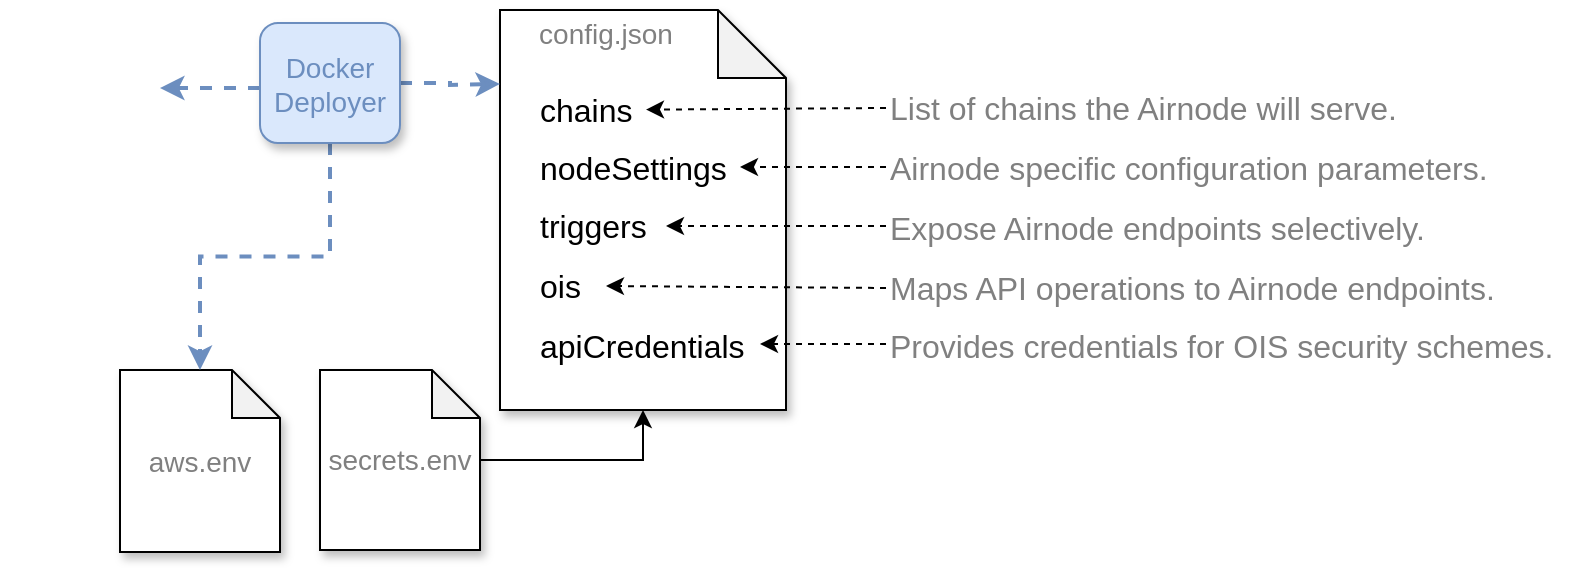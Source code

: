 <mxfile version="15.4.0" type="device"><diagram id="mT2qd8aw5n1E3S2MTiCz" name="Page-1"><mxGraphModel dx="1106" dy="860" grid="1" gridSize="10" guides="1" tooltips="1" connect="1" arrows="1" fold="1" page="1" pageScale="1" pageWidth="850" pageHeight="1100" background="none" math="0" shadow="0"><root><mxCell id="0"/><mxCell id="1" parent="0"/><mxCell id="nz9i8vKxkm-LMwYKm1jx-1" value="" style="shape=note;whiteSpace=wrap;html=1;backgroundOutline=1;darkOpacity=0.05;fontSize=14;size=34;shadow=1;" parent="1" vertex="1"><mxGeometry x="280" y="20" width="143" height="200" as="geometry"/></mxCell><mxCell id="nz9i8vKxkm-LMwYKm1jx-6" value="&lt;font style=&quot;font-size: 16px;&quot;&gt;Maps API operations to Airnode endpoints.&lt;/font&gt;" style="text;html=1;strokeColor=none;fillColor=none;align=left;verticalAlign=middle;whiteSpace=wrap;rounded=0;sketch=0;fontSize=16;fontColor=#808080;" parent="1" vertex="1"><mxGeometry x="473" y="149" width="327" height="20" as="geometry"/></mxCell><mxCell id="nz9i8vKxkm-LMwYKm1jx-8" value="Expose Airnode endpoints selectively." style="text;html=1;strokeColor=none;fillColor=none;align=left;verticalAlign=middle;whiteSpace=wrap;rounded=0;sketch=0;fontSize=16;fontColor=#808080;" parent="1" vertex="1"><mxGeometry x="473" y="119" width="327" height="20" as="geometry"/></mxCell><mxCell id="nz9i8vKxkm-LMwYKm1jx-9" value="Airnode specific configuration parameters." style="text;html=1;strokeColor=none;fillColor=none;align=left;verticalAlign=middle;whiteSpace=wrap;rounded=0;sketch=0;fontSize=16;fontColor=#808080;" parent="1" vertex="1"><mxGeometry x="473" y="88.5" width="327" height="20" as="geometry"/></mxCell><mxCell id="nz9i8vKxkm-LMwYKm1jx-23" value="config.json" style="text;html=1;strokeColor=none;fillColor=none;align=center;verticalAlign=middle;whiteSpace=wrap;rounded=0;shadow=1;sketch=0;fontColor=#808080;fontSize=14;" parent="1" vertex="1"><mxGeometry x="308" y="22" width="50" height="20" as="geometry"/></mxCell><mxCell id="OLD41ySUi8Ef40snu-Cn-1" style="edgeStyle=orthogonalEdgeStyle;rounded=0;orthogonalLoop=1;jettySize=auto;html=1;entryX=0.5;entryY=1;entryDx=0;entryDy=0;entryPerimeter=0;" parent="1" source="nz9i8vKxkm-LMwYKm1jx-24" target="nz9i8vKxkm-LMwYKm1jx-1" edge="1"><mxGeometry relative="1" as="geometry"><mxPoint x="360" y="280" as="targetPoint"/><Array as="points"><mxPoint x="352" y="245"/></Array></mxGeometry></mxCell><mxCell id="nz9i8vKxkm-LMwYKm1jx-24" value="&lt;span style=&quot;color: rgb(128 , 128 , 128)&quot;&gt;secrets.env&lt;/span&gt;" style="shape=note;whiteSpace=wrap;html=1;backgroundOutline=1;darkOpacity=0.05;fontSize=14;size=24;shadow=1;" parent="1" vertex="1"><mxGeometry x="190" y="200" width="80" height="90" as="geometry"/></mxCell><mxCell id="pkysSd6FZ5iRAVhKFhNl-2" value="" style="endArrow=classic;html=1;entryX=1;entryY=0.5;entryDx=0;entryDy=0;dashed=1;exitX=0;exitY=0.5;exitDx=0;exitDy=0;" parent="1" source="nz9i8vKxkm-LMwYKm1jx-6" target="pkysSd6FZ5iRAVhKFhNl-8" edge="1"><mxGeometry width="50" height="50" relative="1" as="geometry"><mxPoint x="460" y="158" as="sourcePoint"/><mxPoint x="347" y="118" as="targetPoint"/></mxGeometry></mxCell><mxCell id="pkysSd6FZ5iRAVhKFhNl-3" value="&lt;font style=&quot;font-size: 16px&quot;&gt;chains&lt;/font&gt;" style="text;html=1;strokeColor=none;fillColor=none;align=left;verticalAlign=middle;whiteSpace=wrap;rounded=0;" parent="1" vertex="1"><mxGeometry x="298" y="60" width="55" height="20" as="geometry"/></mxCell><mxCell id="pkysSd6FZ5iRAVhKFhNl-4" value="&lt;font style=&quot;font-size: 16px&quot;&gt;apiCredentials&lt;/font&gt;" style="text;html=1;strokeColor=none;fillColor=none;align=left;verticalAlign=middle;whiteSpace=wrap;rounded=0;" parent="1" vertex="1"><mxGeometry x="298" y="178" width="102" height="20" as="geometry"/></mxCell><mxCell id="pkysSd6FZ5iRAVhKFhNl-6" value="&lt;font style=&quot;font-size: 16px&quot;&gt;nodeSettings&lt;br&gt;&lt;/font&gt;" style="text;html=1;strokeColor=none;fillColor=none;align=left;verticalAlign=middle;whiteSpace=wrap;rounded=0;" parent="1" vertex="1"><mxGeometry x="298" y="88.5" width="105" height="20" as="geometry"/></mxCell><mxCell id="pkysSd6FZ5iRAVhKFhNl-7" value="&lt;font style=&quot;font-size: 16px&quot;&gt;triggers&lt;br&gt;&lt;/font&gt;" style="text;html=1;strokeColor=none;fillColor=none;align=left;verticalAlign=middle;whiteSpace=wrap;rounded=0;" parent="1" vertex="1"><mxGeometry x="298" y="118" width="65" height="20" as="geometry"/></mxCell><mxCell id="pkysSd6FZ5iRAVhKFhNl-8" value="&lt;font style=&quot;font-size: 16px&quot;&gt;ois&lt;/font&gt;" style="text;html=1;strokeColor=none;fillColor=none;align=left;verticalAlign=middle;whiteSpace=wrap;rounded=0;" parent="1" vertex="1"><mxGeometry x="298" y="148" width="35" height="20" as="geometry"/></mxCell><mxCell id="pkysSd6FZ5iRAVhKFhNl-19" value="" style="endArrow=classic;html=1;dashed=1;entryX=1;entryY=0.5;entryDx=0;entryDy=0;exitX=0;exitY=0.5;exitDx=0;exitDy=0;" parent="1" target="pkysSd6FZ5iRAVhKFhNl-7" edge="1"><mxGeometry width="50" height="50" relative="1" as="geometry"><mxPoint x="473" y="128" as="sourcePoint"/><mxPoint x="380" y="325" as="targetPoint"/></mxGeometry></mxCell><mxCell id="pkysSd6FZ5iRAVhKFhNl-20" value="" style="endArrow=classic;html=1;dashed=1;" parent="1" source="nz9i8vKxkm-LMwYKm1jx-9" edge="1"><mxGeometry width="50" height="50" relative="1" as="geometry"><mxPoint x="473" y="98.5" as="sourcePoint"/><mxPoint x="400" y="98.5" as="targetPoint"/></mxGeometry></mxCell><mxCell id="pkysSd6FZ5iRAVhKFhNl-22" value="Provides credentials for OIS security schemes." style="text;html=1;strokeColor=none;fillColor=none;align=left;verticalAlign=middle;whiteSpace=wrap;rounded=0;sketch=0;fontSize=16;fontColor=#808080;" parent="1" vertex="1"><mxGeometry x="473" y="178" width="347" height="20" as="geometry"/></mxCell><mxCell id="pkysSd6FZ5iRAVhKFhNl-23" value="" style="endArrow=classic;html=1;dashed=1;exitX=0;exitY=0.5;exitDx=0;exitDy=0;" parent="1" edge="1"><mxGeometry width="50" height="50" relative="1" as="geometry"><mxPoint x="473" y="187" as="sourcePoint"/><mxPoint x="410" y="187" as="targetPoint"/></mxGeometry></mxCell><mxCell id="pkysSd6FZ5iRAVhKFhNl-24" value="List of chains the Airnode will serve." style="text;html=1;strokeColor=none;fillColor=none;align=left;verticalAlign=middle;whiteSpace=wrap;rounded=0;sketch=0;fontSize=16;fontColor=#808080;" parent="1" vertex="1"><mxGeometry x="473" y="59" width="270" height="20" as="geometry"/></mxCell><mxCell id="pkysSd6FZ5iRAVhKFhNl-25" value="" style="endArrow=classic;html=1;dashed=1;exitX=0;exitY=0.5;exitDx=0;exitDy=0;" parent="1" source="pkysSd6FZ5iRAVhKFhNl-24" target="pkysSd6FZ5iRAVhKFhNl-3" edge="1"><mxGeometry width="50" height="50" relative="1" as="geometry"><mxPoint x="473" y="70" as="sourcePoint"/><mxPoint x="380" y="384" as="targetPoint"/></mxGeometry></mxCell><mxCell id="ak6Ke_Uqv2oLZ9xQUbI7-1" value="" style="shape=image;verticalLabelPosition=bottom;labelBackgroundColor=#ffffff;verticalAlign=top;aspect=fixed;imageAspect=0;image=https://miro.medium.com/max/400/1*vfjYLDoXNs9OAdS_bk23RQ.png;" parent="1" vertex="1"><mxGeometry x="30" y="21" width="100" height="75" as="geometry"/></mxCell><mxCell id="cySbGCoa801OPb4DU8vJ-1" value="&lt;font style=&quot;font-size: 14px&quot; color=&quot;#808080&quot;&gt;aws.env&lt;/font&gt;" style="shape=note;whiteSpace=wrap;html=1;backgroundOutline=1;darkOpacity=0.05;size=24;shadow=1;" parent="1" vertex="1"><mxGeometry x="90" y="200" width="80" height="91" as="geometry"/></mxCell><mxCell id="ak6Ke_Uqv2oLZ9xQUbI7-8" value="" style="endArrow=classic;html=1;dashed=1;strokeWidth=2;strokeColor=#6C8EBF;fontColor=#6C8EBF;" parent="1" edge="1"><mxGeometry width="50" height="50" relative="1" as="geometry"><mxPoint x="160" y="59" as="sourcePoint"/><mxPoint x="110" y="59" as="targetPoint"/></mxGeometry></mxCell><mxCell id="cySbGCoa801OPb4DU8vJ-5" style="edgeStyle=orthogonalEdgeStyle;rounded=0;orthogonalLoop=1;jettySize=auto;html=1;entryX=0.5;entryY=0;entryDx=0;entryDy=0;entryPerimeter=0;dashed=1;strokeColor=#6C8EBF;strokeWidth=2;fontColor=#6C8EBF;" parent="1" source="cySbGCoa801OPb4DU8vJ-4" target="cySbGCoa801OPb4DU8vJ-1" edge="1"><mxGeometry relative="1" as="geometry"/></mxCell><mxCell id="cySbGCoa801OPb4DU8vJ-8" style="edgeStyle=orthogonalEdgeStyle;rounded=0;orthogonalLoop=1;jettySize=auto;html=1;dashed=1;strokeColor=#6C8EBF;strokeWidth=2;fontColor=#6C8EBF;" parent="1" source="cySbGCoa801OPb4DU8vJ-4" edge="1"><mxGeometry relative="1" as="geometry"><mxPoint x="280" y="57" as="targetPoint"/></mxGeometry></mxCell><mxCell id="cySbGCoa801OPb4DU8vJ-4" value="&lt;font style=&quot;font-size: 14px&quot; color=&quot;#6c8ebf&quot;&gt;Docker&lt;br&gt;Deployer&lt;/font&gt;" style="rounded=1;whiteSpace=wrap;html=1;shadow=1;fillColor=#dae8fc;strokeColor=#6c8ebf;" parent="1" vertex="1"><mxGeometry x="160" y="26.5" width="70" height="60" as="geometry"/></mxCell></root></mxGraphModel></diagram></mxfile>